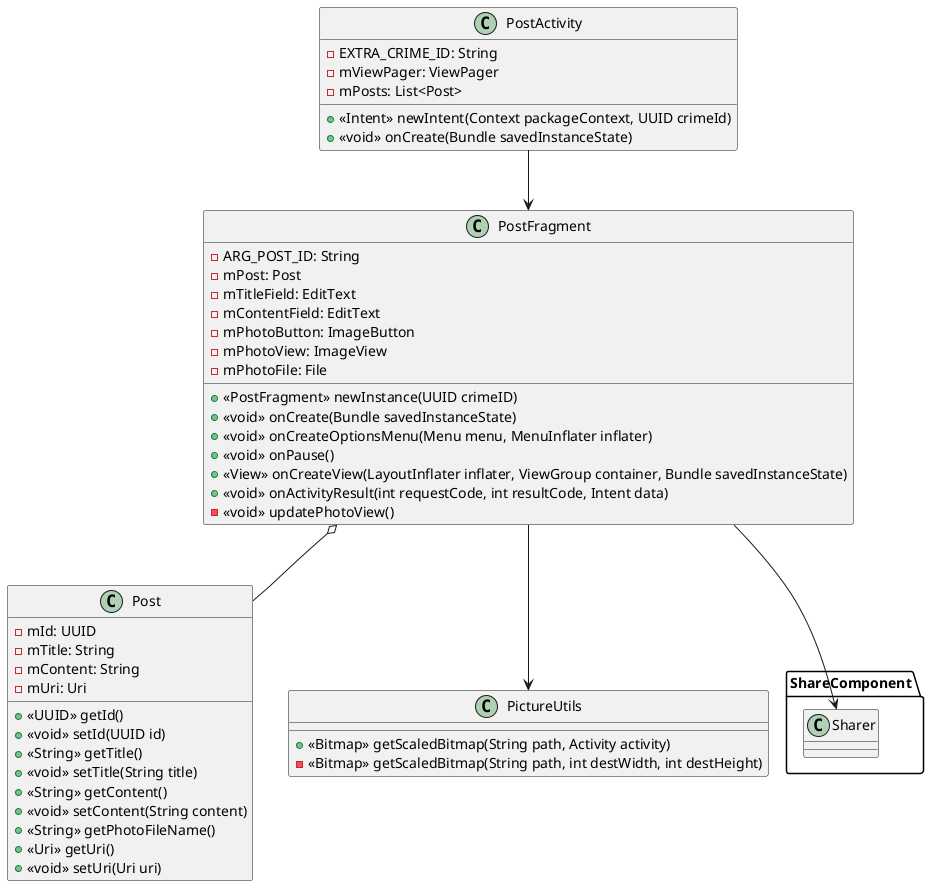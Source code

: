 @startuml
' Editor Component

    class PostActivity {
        - EXTRA_CRIME_ID: String
        - mViewPager: ViewPager
        - mPosts: List<Post>
        + <<Intent>> newIntent(Context packageContext, UUID crimeId)
        + <<void>> onCreate(Bundle savedInstanceState)
    }

    class PostFragment {
        - ARG_POST_ID: String
        - mPost: Post
        - mTitleField: EditText
        - mContentField: EditText
        - mPhotoButton: ImageButton
        - mPhotoView: ImageView
        - mPhotoFile: File
        + <<PostFragment>> newInstance(UUID crimeID)
        + <<void>> onCreate(Bundle savedInstanceState)
        + <<void>> onCreateOptionsMenu(Menu menu, MenuInflater inflater)
        + <<void>> onPause()
        + <<View>> onCreateView(LayoutInflater inflater, ViewGroup container, Bundle savedInstanceState)
        + <<void>> onActivityResult(int requestCode, int resultCode, Intent data)
        - <<void>> updatePhotoView()
    }

    class Post {
        - mId: UUID
        - mTitle: String
        - mContent: String
        - mUri: Uri
        + <<UUID>> getId()
        + <<void>> setId(UUID id)
        + <<String>> getTitle()
        + <<void>> setTitle(String title)
        + <<String>> getContent()
        + <<void>> setContent(String content)
        + <<String>> getPhotoFileName()
        + <<Uri>> getUri()
        + <<void>> setUri(Uri uri)
    }

    class PictureUtils {
        + <<Bitmap>> getScaledBitmap(String path, Activity activity)
        - <<Bitmap>> getScaledBitmap(String path, int destWidth, int destHeight)
    }

    namespace ShareComponent {
        class Sharer
    }
    
    PostActivity --> PostFragment
    PostFragment o-- Post
    PostFragment --> PictureUtils
    PostFragment --> Sharer
@enduml
